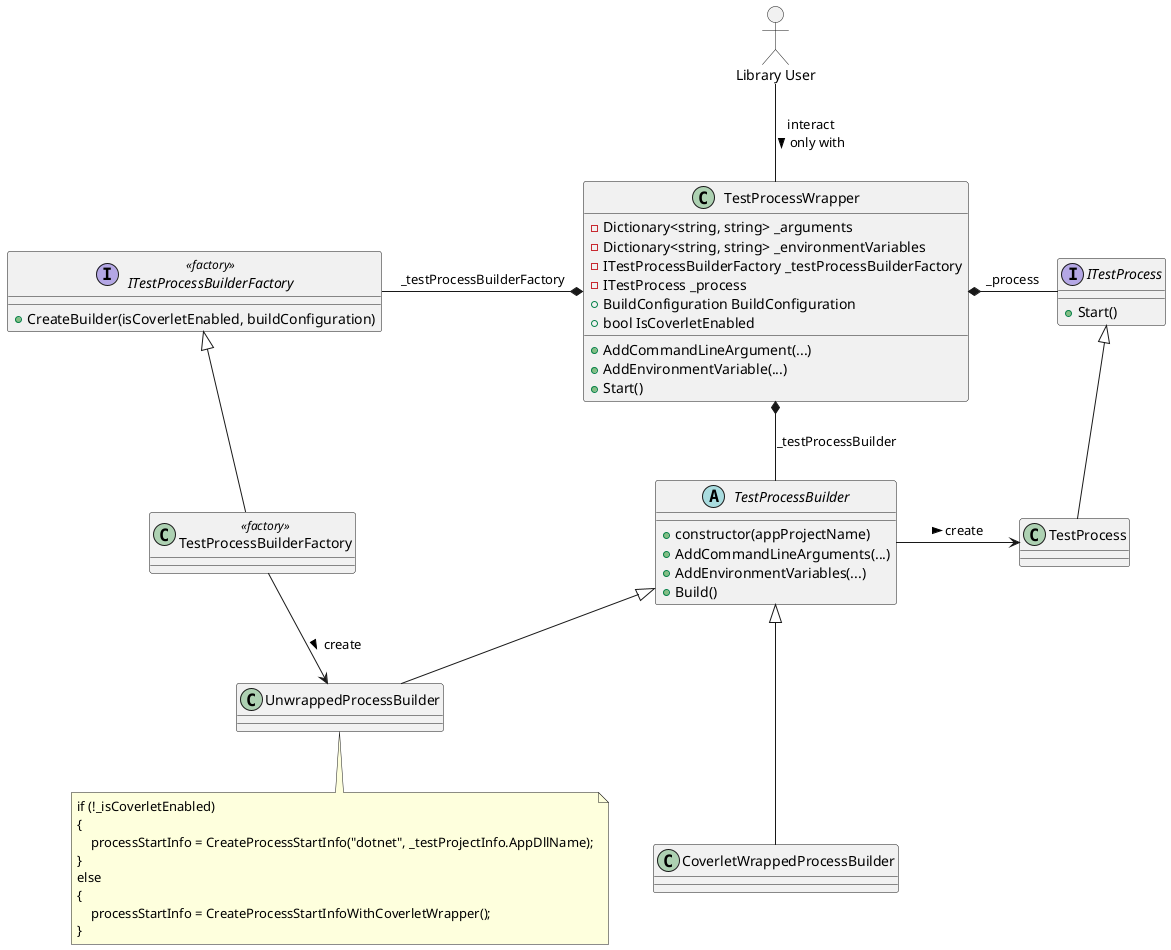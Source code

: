 @startuml
allowmixing

actor "Library User" as user

class "TestProcessWrapper" as wrapper {
  - Dictionary<string, string> _arguments
  - Dictionary<string, string> _environmentVariables
  - ITestProcessBuilderFactory _testProcessBuilderFactory
  - ITestProcess _process
  + BuildConfiguration BuildConfiguration
  + bool IsCoverletEnabled

  + AddCommandLineArgument(...)
  + AddEnvironmentVariable(...)
  + Start()
}

user -- wrapper : interact\nonly with >

interface "ITestProcessBuilderFactory" as factory_if << factory >> {
  + CreateBuilder(isCoverletEnabled, buildConfiguration)
}

class "TestProcessBuilderFactory" as factory << factory >>
factory_if <|-- factory

factory_if -* wrapper : _testProcessBuilderFactory

abstract class "TestProcessBuilder" as builder {
  + constructor(appProjectName)
  + AddCommandLineArguments(...)
  + AddEnvironmentVariables(...)
  + Build()
}

wrapper *-- builder : _testProcessBuilder

class "UnwrappedProcessBuilder" as unwrapped_builder
builder <|-- unwrapped_builder
factory --> unwrapped_builder : create >

class "CoverletWrappedProcessBuilder" as coverlet_builder
builder <|--- coverlet_builder

interface "ITestProcess" as process_if {
  + Start()
}

wrapper *- process_if : _process

class "TestProcess" as process
process_if <|-- process

builder -> process : create >

note bottom of unwrapped_builder
if (!_isCoverletEnabled)
{
    processStartInfo = CreateProcessStartInfo("dotnet", _testProjectInfo.AppDllName);
}
else
{
    processStartInfo = CreateProcessStartInfoWithCoverletWrapper();
}
end note
@enduml